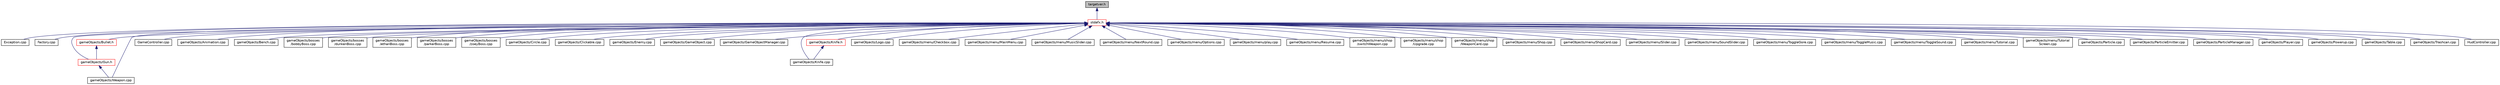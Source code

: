 digraph "targetver.h"
{
  edge [fontname="Helvetica",fontsize="10",labelfontname="Helvetica",labelfontsize="10"];
  node [fontname="Helvetica",fontsize="10",shape=record];
  Node1 [label="targetver.h",height=0.2,width=0.4,color="black", fillcolor="grey75", style="filled", fontcolor="black"];
  Node1 -> Node2 [dir="back",color="midnightblue",fontsize="10",style="solid"];
  Node2 [label="stdafx.h",height=0.2,width=0.4,color="red", fillcolor="white", style="filled",URL="$stdafx_8h.html"];
  Node2 -> Node3 [dir="back",color="midnightblue",fontsize="10",style="solid"];
  Node3 [label="Exception.cpp",height=0.2,width=0.4,color="black", fillcolor="white", style="filled",URL="$_exception_8cpp.html"];
  Node2 -> Node4 [dir="back",color="midnightblue",fontsize="10",style="solid"];
  Node4 [label="Factory.cpp",height=0.2,width=0.4,color="black", fillcolor="white", style="filled",URL="$_factory_8cpp.html"];
  Node2 -> Node5 [dir="back",color="midnightblue",fontsize="10",style="solid"];
  Node5 [label="gameObjects/Gun.h",height=0.2,width=0.4,color="red", fillcolor="white", style="filled",URL="$_gun_8h.html"];
  Node5 -> Node6 [dir="back",color="midnightblue",fontsize="10",style="solid"];
  Node6 [label="gameObjects/Weapon.cpp",height=0.2,width=0.4,color="black", fillcolor="white", style="filled",URL="$_weapon_8cpp.html"];
  Node2 -> Node7 [dir="back",color="midnightblue",fontsize="10",style="solid"];
  Node7 [label="gameObjects/Bullet.h",height=0.2,width=0.4,color="red", fillcolor="white", style="filled",URL="$_bullet_8h.html"];
  Node7 -> Node5 [dir="back",color="midnightblue",fontsize="10",style="solid"];
  Node2 -> Node8 [dir="back",color="midnightblue",fontsize="10",style="solid"];
  Node8 [label="GameController.cpp",height=0.2,width=0.4,color="black", fillcolor="white", style="filled",URL="$_game_controller_8cpp.html"];
  Node2 -> Node9 [dir="back",color="midnightblue",fontsize="10",style="solid"];
  Node9 [label="gameObjects/Animation.cpp",height=0.2,width=0.4,color="black", fillcolor="white", style="filled",URL="$_animation_8cpp.html"];
  Node2 -> Node10 [dir="back",color="midnightblue",fontsize="10",style="solid"];
  Node10 [label="gameObjects/Bench.cpp",height=0.2,width=0.4,color="black", fillcolor="white", style="filled",URL="$_bench_8cpp.html"];
  Node2 -> Node11 [dir="back",color="midnightblue",fontsize="10",style="solid"];
  Node11 [label="gameObjects/bosses\l/bobbyBoss.cpp",height=0.2,width=0.4,color="black", fillcolor="white", style="filled",URL="$bobby_boss_8cpp.html"];
  Node2 -> Node12 [dir="back",color="midnightblue",fontsize="10",style="solid"];
  Node12 [label="gameObjects/bosses\l/dunkenBoss.cpp",height=0.2,width=0.4,color="black", fillcolor="white", style="filled",URL="$dunken_boss_8cpp.html"];
  Node2 -> Node13 [dir="back",color="midnightblue",fontsize="10",style="solid"];
  Node13 [label="gameObjects/bosses\l/ethanBoss.cpp",height=0.2,width=0.4,color="black", fillcolor="white", style="filled",URL="$ethan_boss_8cpp.html"];
  Node2 -> Node14 [dir="back",color="midnightblue",fontsize="10",style="solid"];
  Node14 [label="gameObjects/bosses\l/parkerBoss.cpp",height=0.2,width=0.4,color="black", fillcolor="white", style="filled",URL="$parker_boss_8cpp.html"];
  Node2 -> Node15 [dir="back",color="midnightblue",fontsize="10",style="solid"];
  Node15 [label="gameObjects/bosses\l/zoeyBoss.cpp",height=0.2,width=0.4,color="black", fillcolor="white", style="filled",URL="$zoey_boss_8cpp.html"];
  Node2 -> Node16 [dir="back",color="midnightblue",fontsize="10",style="solid"];
  Node16 [label="gameObjects/Circle.cpp",height=0.2,width=0.4,color="black", fillcolor="white", style="filled",URL="$_circle_8cpp.html"];
  Node2 -> Node17 [dir="back",color="midnightblue",fontsize="10",style="solid"];
  Node17 [label="gameObjects/Clickable.cpp",height=0.2,width=0.4,color="black", fillcolor="white", style="filled",URL="$_clickable_8cpp.html"];
  Node2 -> Node18 [dir="back",color="midnightblue",fontsize="10",style="solid"];
  Node18 [label="gameObjects/Enemy.cpp",height=0.2,width=0.4,color="black", fillcolor="white", style="filled",URL="$_enemy_8cpp.html"];
  Node2 -> Node19 [dir="back",color="midnightblue",fontsize="10",style="solid"];
  Node19 [label="gameObjects/GameObject.cpp",height=0.2,width=0.4,color="black", fillcolor="white", style="filled",URL="$_game_object_8cpp.html"];
  Node2 -> Node20 [dir="back",color="midnightblue",fontsize="10",style="solid"];
  Node20 [label="gameObjects/GameObjectManager.cpp",height=0.2,width=0.4,color="black", fillcolor="white", style="filled",URL="$_game_object_manager_8cpp.html"];
  Node2 -> Node21 [dir="back",color="midnightblue",fontsize="10",style="solid"];
  Node21 [label="gameObjects/Knife.cpp",height=0.2,width=0.4,color="black", fillcolor="white", style="filled",URL="$_knife_8cpp.html"];
  Node2 -> Node22 [dir="back",color="midnightblue",fontsize="10",style="solid"];
  Node22 [label="gameObjects/Knife.h",height=0.2,width=0.4,color="red", fillcolor="white", style="filled",URL="$_knife_8h.html"];
  Node22 -> Node21 [dir="back",color="midnightblue",fontsize="10",style="solid"];
  Node2 -> Node23 [dir="back",color="midnightblue",fontsize="10",style="solid"];
  Node23 [label="gameObjects/Logo.cpp",height=0.2,width=0.4,color="black", fillcolor="white", style="filled",URL="$_logo_8cpp.html"];
  Node2 -> Node24 [dir="back",color="midnightblue",fontsize="10",style="solid"];
  Node24 [label="gameObjects/menu/Checkbox.cpp",height=0.2,width=0.4,color="black", fillcolor="white", style="filled",URL="$_checkbox_8cpp.html"];
  Node2 -> Node25 [dir="back",color="midnightblue",fontsize="10",style="solid"];
  Node25 [label="gameObjects/menu/MainMenu.cpp",height=0.2,width=0.4,color="black", fillcolor="white", style="filled",URL="$_main_menu_8cpp.html"];
  Node2 -> Node26 [dir="back",color="midnightblue",fontsize="10",style="solid"];
  Node26 [label="gameObjects/menu/MusicSlider.cpp",height=0.2,width=0.4,color="black", fillcolor="white", style="filled",URL="$_music_slider_8cpp.html"];
  Node2 -> Node27 [dir="back",color="midnightblue",fontsize="10",style="solid"];
  Node27 [label="gameObjects/menu/NextRound.cpp",height=0.2,width=0.4,color="black", fillcolor="white", style="filled",URL="$_next_round_8cpp.html"];
  Node2 -> Node28 [dir="back",color="midnightblue",fontsize="10",style="solid"];
  Node28 [label="gameObjects/menu/Options.cpp",height=0.2,width=0.4,color="black", fillcolor="white", style="filled",URL="$_options_8cpp.html"];
  Node2 -> Node29 [dir="back",color="midnightblue",fontsize="10",style="solid"];
  Node29 [label="gameObjects/menu/play.cpp",height=0.2,width=0.4,color="black", fillcolor="white", style="filled",URL="$play_8cpp.html"];
  Node2 -> Node30 [dir="back",color="midnightblue",fontsize="10",style="solid"];
  Node30 [label="gameObjects/menu/Resume.cpp",height=0.2,width=0.4,color="black", fillcolor="white", style="filled",URL="$_resume_8cpp.html"];
  Node2 -> Node31 [dir="back",color="midnightblue",fontsize="10",style="solid"];
  Node31 [label="gameObjects/menu/shop\l/switchWeapon.cpp",height=0.2,width=0.4,color="black", fillcolor="white", style="filled",URL="$switch_weapon_8cpp.html"];
  Node2 -> Node32 [dir="back",color="midnightblue",fontsize="10",style="solid"];
  Node32 [label="gameObjects/menu/shop\l/Upgrade.cpp",height=0.2,width=0.4,color="black", fillcolor="white", style="filled",URL="$_upgrade_8cpp.html"];
  Node2 -> Node33 [dir="back",color="midnightblue",fontsize="10",style="solid"];
  Node33 [label="gameObjects/menu/shop\l/WeaponCard.cpp",height=0.2,width=0.4,color="black", fillcolor="white", style="filled",URL="$_weapon_card_8cpp.html"];
  Node2 -> Node34 [dir="back",color="midnightblue",fontsize="10",style="solid"];
  Node34 [label="gameObjects/menu/Shop.cpp",height=0.2,width=0.4,color="black", fillcolor="white", style="filled",URL="$_shop_8cpp.html"];
  Node2 -> Node35 [dir="back",color="midnightblue",fontsize="10",style="solid"];
  Node35 [label="gameObjects/menu/ShopCard.cpp",height=0.2,width=0.4,color="black", fillcolor="white", style="filled",URL="$_shop_card_8cpp.html"];
  Node2 -> Node36 [dir="back",color="midnightblue",fontsize="10",style="solid"];
  Node36 [label="gameObjects/menu/Slider.cpp",height=0.2,width=0.4,color="black", fillcolor="white", style="filled",URL="$_slider_8cpp.html"];
  Node2 -> Node37 [dir="back",color="midnightblue",fontsize="10",style="solid"];
  Node37 [label="gameObjects/menu/SoundSlider.cpp",height=0.2,width=0.4,color="black", fillcolor="white", style="filled",URL="$_sound_slider_8cpp.html"];
  Node2 -> Node38 [dir="back",color="midnightblue",fontsize="10",style="solid"];
  Node38 [label="gameObjects/menu/ToggleGore.cpp",height=0.2,width=0.4,color="black", fillcolor="white", style="filled",URL="$_toggle_gore_8cpp.html"];
  Node2 -> Node39 [dir="back",color="midnightblue",fontsize="10",style="solid"];
  Node39 [label="gameObjects/menu/ToggleMusic.cpp",height=0.2,width=0.4,color="black", fillcolor="white", style="filled",URL="$_toggle_music_8cpp.html"];
  Node2 -> Node40 [dir="back",color="midnightblue",fontsize="10",style="solid"];
  Node40 [label="gameObjects/menu/ToggleSound.cpp",height=0.2,width=0.4,color="black", fillcolor="white", style="filled",URL="$_toggle_sound_8cpp.html"];
  Node2 -> Node41 [dir="back",color="midnightblue",fontsize="10",style="solid"];
  Node41 [label="gameObjects/menu/Tutorial.cpp",height=0.2,width=0.4,color="black", fillcolor="white", style="filled",URL="$_tutorial_8cpp.html"];
  Node2 -> Node42 [dir="back",color="midnightblue",fontsize="10",style="solid"];
  Node42 [label="gameObjects/menu/Tutorial\lScreen.cpp",height=0.2,width=0.4,color="black", fillcolor="white", style="filled",URL="$_tutorial_screen_8cpp.html"];
  Node2 -> Node43 [dir="back",color="midnightblue",fontsize="10",style="solid"];
  Node43 [label="gameObjects/Particle.cpp",height=0.2,width=0.4,color="black", fillcolor="white", style="filled",URL="$_particle_8cpp.html"];
  Node2 -> Node44 [dir="back",color="midnightblue",fontsize="10",style="solid"];
  Node44 [label="gameObjects/ParticleEmitter.cpp",height=0.2,width=0.4,color="black", fillcolor="white", style="filled",URL="$_particle_emitter_8cpp.html"];
  Node2 -> Node45 [dir="back",color="midnightblue",fontsize="10",style="solid"];
  Node45 [label="gameObjects/ParticleManager.cpp",height=0.2,width=0.4,color="black", fillcolor="white", style="filled",URL="$_particle_manager_8cpp.html"];
  Node2 -> Node46 [dir="back",color="midnightblue",fontsize="10",style="solid"];
  Node46 [label="gameObjects/Player.cpp",height=0.2,width=0.4,color="black", fillcolor="white", style="filled",URL="$_player_8cpp.html"];
  Node2 -> Node47 [dir="back",color="midnightblue",fontsize="10",style="solid"];
  Node47 [label="gameObjects/Powerup.cpp",height=0.2,width=0.4,color="black", fillcolor="white", style="filled",URL="$_powerup_8cpp.html"];
  Node2 -> Node48 [dir="back",color="midnightblue",fontsize="10",style="solid"];
  Node48 [label="gameObjects/Table.cpp",height=0.2,width=0.4,color="black", fillcolor="white", style="filled",URL="$_table_8cpp.html"];
  Node2 -> Node49 [dir="back",color="midnightblue",fontsize="10",style="solid"];
  Node49 [label="gameObjects/Trashcan.cpp",height=0.2,width=0.4,color="black", fillcolor="white", style="filled",URL="$_trashcan_8cpp.html"];
  Node2 -> Node6 [dir="back",color="midnightblue",fontsize="10",style="solid"];
  Node2 -> Node50 [dir="back",color="midnightblue",fontsize="10",style="solid"];
  Node50 [label="HudController.cpp",height=0.2,width=0.4,color="black", fillcolor="white", style="filled",URL="$_hud_controller_8cpp.html"];
}
